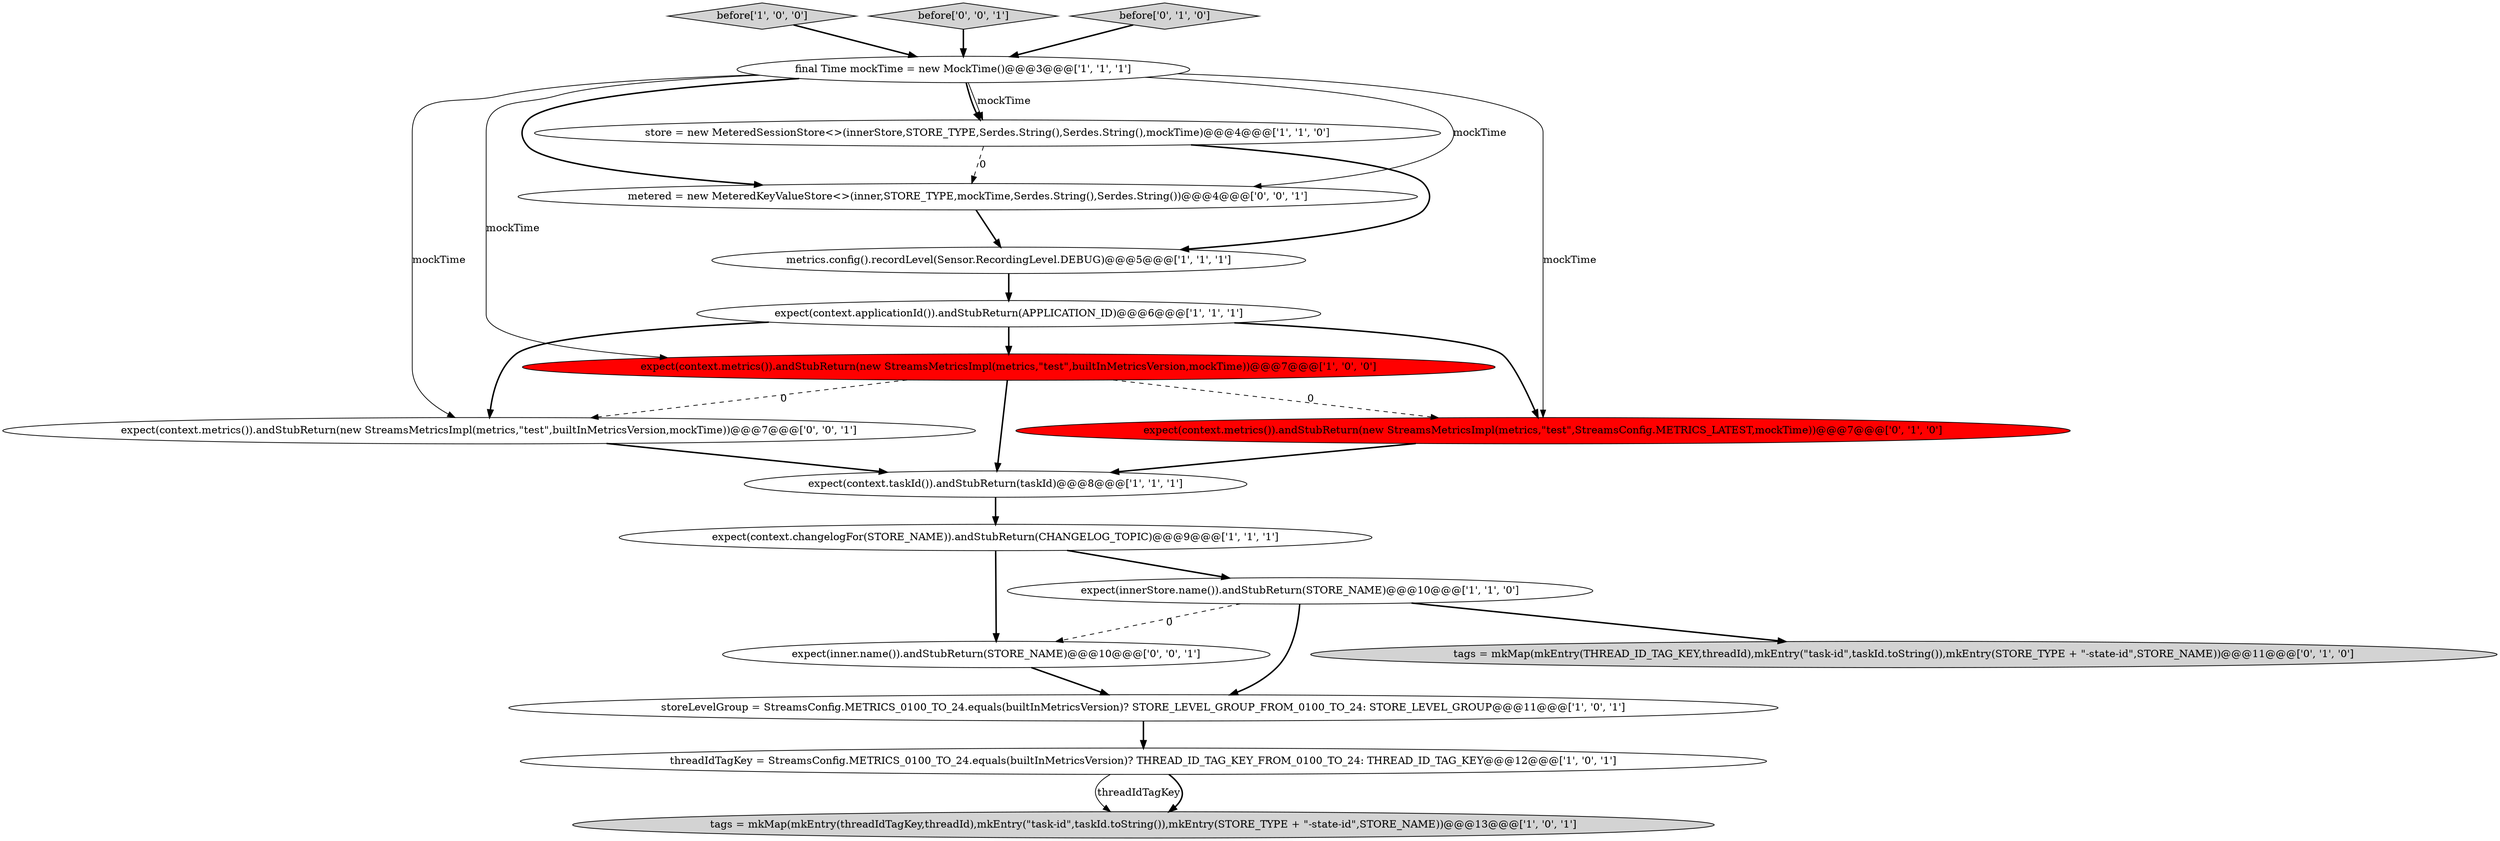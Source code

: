 digraph {
9 [style = filled, label = "threadIdTagKey = StreamsConfig.METRICS_0100_TO_24.equals(builtInMetricsVersion)? THREAD_ID_TAG_KEY_FROM_0100_TO_24: THREAD_ID_TAG_KEY@@@12@@@['1', '0', '1']", fillcolor = white, shape = ellipse image = "AAA0AAABBB1BBB"];
6 [style = filled, label = "before['1', '0', '0']", fillcolor = lightgray, shape = diamond image = "AAA0AAABBB1BBB"];
13 [style = filled, label = "tags = mkMap(mkEntry(THREAD_ID_TAG_KEY,threadId),mkEntry(\"task-id\",taskId.toString()),mkEntry(STORE_TYPE + \"-state-id\",STORE_NAME))@@@11@@@['0', '1', '0']", fillcolor = lightgray, shape = ellipse image = "AAA0AAABBB2BBB"];
3 [style = filled, label = "store = new MeteredSessionStore<>(innerStore,STORE_TYPE,Serdes.String(),Serdes.String(),mockTime)@@@4@@@['1', '1', '0']", fillcolor = white, shape = ellipse image = "AAA0AAABBB1BBB"];
15 [style = filled, label = "expect(inner.name()).andStubReturn(STORE_NAME)@@@10@@@['0', '0', '1']", fillcolor = white, shape = ellipse image = "AAA0AAABBB3BBB"];
17 [style = filled, label = "expect(context.metrics()).andStubReturn(new StreamsMetricsImpl(metrics,\"test\",builtInMetricsVersion,mockTime))@@@7@@@['0', '0', '1']", fillcolor = white, shape = ellipse image = "AAA0AAABBB3BBB"];
5 [style = filled, label = "tags = mkMap(mkEntry(threadIdTagKey,threadId),mkEntry(\"task-id\",taskId.toString()),mkEntry(STORE_TYPE + \"-state-id\",STORE_NAME))@@@13@@@['1', '0', '1']", fillcolor = lightgray, shape = ellipse image = "AAA0AAABBB1BBB"];
2 [style = filled, label = "expect(innerStore.name()).andStubReturn(STORE_NAME)@@@10@@@['1', '1', '0']", fillcolor = white, shape = ellipse image = "AAA0AAABBB1BBB"];
8 [style = filled, label = "metrics.config().recordLevel(Sensor.RecordingLevel.DEBUG)@@@5@@@['1', '1', '1']", fillcolor = white, shape = ellipse image = "AAA0AAABBB1BBB"];
4 [style = filled, label = "expect(context.changelogFor(STORE_NAME)).andStubReturn(CHANGELOG_TOPIC)@@@9@@@['1', '1', '1']", fillcolor = white, shape = ellipse image = "AAA0AAABBB1BBB"];
16 [style = filled, label = "metered = new MeteredKeyValueStore<>(inner,STORE_TYPE,mockTime,Serdes.String(),Serdes.String())@@@4@@@['0', '0', '1']", fillcolor = white, shape = ellipse image = "AAA0AAABBB3BBB"];
10 [style = filled, label = "expect(context.applicationId()).andStubReturn(APPLICATION_ID)@@@6@@@['1', '1', '1']", fillcolor = white, shape = ellipse image = "AAA0AAABBB1BBB"];
0 [style = filled, label = "expect(context.taskId()).andStubReturn(taskId)@@@8@@@['1', '1', '1']", fillcolor = white, shape = ellipse image = "AAA0AAABBB1BBB"];
18 [style = filled, label = "before['0', '0', '1']", fillcolor = lightgray, shape = diamond image = "AAA0AAABBB3BBB"];
14 [style = filled, label = "before['0', '1', '0']", fillcolor = lightgray, shape = diamond image = "AAA0AAABBB2BBB"];
12 [style = filled, label = "expect(context.metrics()).andStubReturn(new StreamsMetricsImpl(metrics,\"test\",StreamsConfig.METRICS_LATEST,mockTime))@@@7@@@['0', '1', '0']", fillcolor = red, shape = ellipse image = "AAA1AAABBB2BBB"];
11 [style = filled, label = "expect(context.metrics()).andStubReturn(new StreamsMetricsImpl(metrics,\"test\",builtInMetricsVersion,mockTime))@@@7@@@['1', '0', '0']", fillcolor = red, shape = ellipse image = "AAA1AAABBB1BBB"];
1 [style = filled, label = "storeLevelGroup = StreamsConfig.METRICS_0100_TO_24.equals(builtInMetricsVersion)? STORE_LEVEL_GROUP_FROM_0100_TO_24: STORE_LEVEL_GROUP@@@11@@@['1', '0', '1']", fillcolor = white, shape = ellipse image = "AAA0AAABBB1BBB"];
7 [style = filled, label = "final Time mockTime = new MockTime()@@@3@@@['1', '1', '1']", fillcolor = white, shape = ellipse image = "AAA0AAABBB1BBB"];
9->5 [style = solid, label="threadIdTagKey"];
8->10 [style = bold, label=""];
16->8 [style = bold, label=""];
2->1 [style = bold, label=""];
4->15 [style = bold, label=""];
10->17 [style = bold, label=""];
4->2 [style = bold, label=""];
11->17 [style = dashed, label="0"];
11->12 [style = dashed, label="0"];
7->3 [style = solid, label="mockTime"];
12->0 [style = bold, label=""];
7->3 [style = bold, label=""];
1->9 [style = bold, label=""];
7->17 [style = solid, label="mockTime"];
14->7 [style = bold, label=""];
2->13 [style = bold, label=""];
2->15 [style = dashed, label="0"];
11->0 [style = bold, label=""];
17->0 [style = bold, label=""];
0->4 [style = bold, label=""];
10->12 [style = bold, label=""];
15->1 [style = bold, label=""];
3->8 [style = bold, label=""];
7->16 [style = bold, label=""];
7->11 [style = solid, label="mockTime"];
9->5 [style = bold, label=""];
6->7 [style = bold, label=""];
18->7 [style = bold, label=""];
7->16 [style = solid, label="mockTime"];
7->12 [style = solid, label="mockTime"];
3->16 [style = dashed, label="0"];
10->11 [style = bold, label=""];
}
